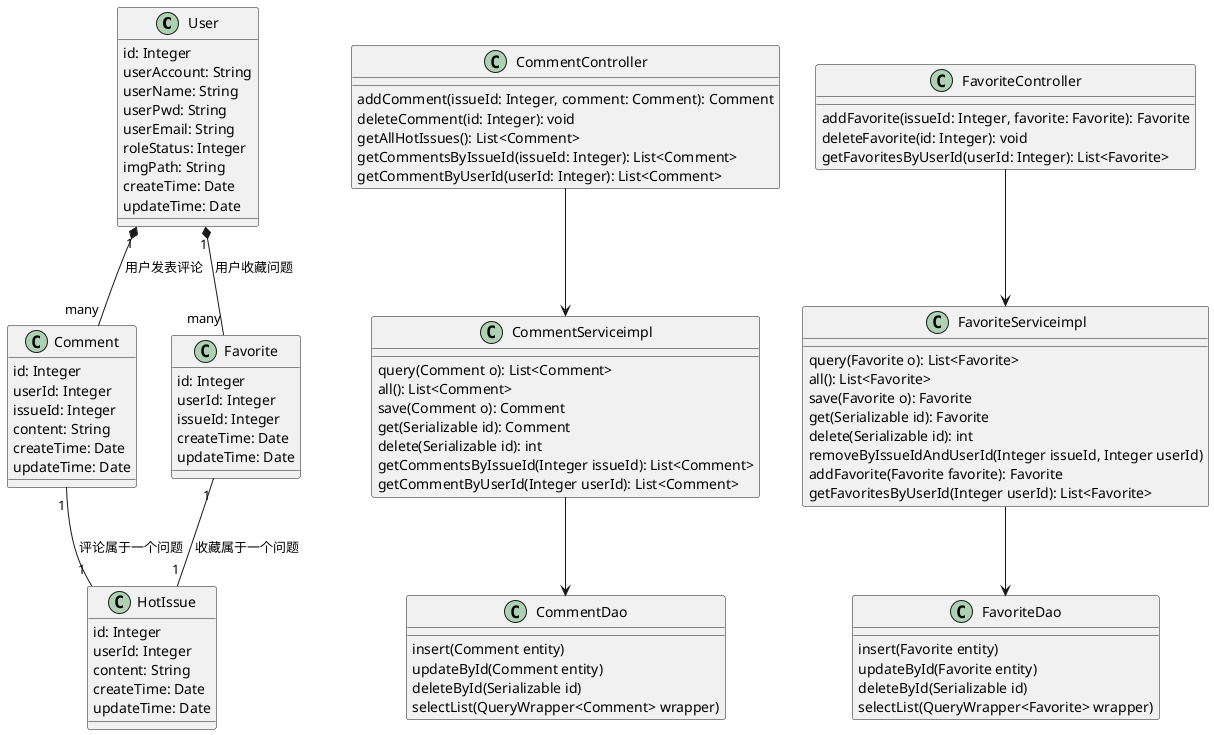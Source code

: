 @startuml
'<url id="cv781b0l3dc0g9ggi200" type="url" status="parsed" title="Class Diagram syntax and features" wc="35552">https://plantuml.com/class-diagram</url>
class User {
id: Integer
userAccount: String
userName: String
userPwd: String
userEmail: String
roleStatus: Integer
imgPath: String
createTime: Date
updateTime: Date
}
class HotIssue {
id: Integer
userId: Integer
content: String
createTime: Date
updateTime: Date
}
class Comment {
id: Integer
userId: Integer
issueId: Integer
content: String
createTime: Date
updateTime: Date
}
class Favorite {
id: Integer
userId: Integer
issueId: Integer
createTime: Date
updateTime: Date
}
class CommentServiceimpl {
query(Comment o): List<Comment>
all(): List<Comment>
save(Comment o): Comment
get(Serializable id): Comment
delete(Serializable id): int
getCommentsByIssueId(Integer issueId): List<Comment>
getCommentByUserId(Integer userId): List<Comment>
}
class FavoriteServiceimpl {
query(Favorite o): List<Favorite>
all(): List<Favorite>
save(Favorite o): Favorite
get(Serializable id): Favorite
delete(Serializable id): int
removeByIssueIdAndUserId(Integer issueId, Integer userId)
addFavorite(Favorite favorite): Favorite
getFavoritesByUserId(Integer userId): List<Favorite>
}
class CommentController {
addComment(issueId: Integer, comment: Comment): Comment
deleteComment(id: Integer): void
getAllHotIssues(): List<Comment>
getCommentsByIssueId(issueId: Integer): List<Comment>
getCommentByUserId(userId: Integer): List<Comment>
}
class FavoriteController {
addFavorite(issueId: Integer, favorite: Favorite): Favorite
deleteFavorite(id: Integer): void
getFavoritesByUserId(userId: Integer): List<Favorite>
}
class CommentDao {
insert(Comment entity)
updateById(Comment entity)
deleteById(Serializable id)
selectList(QueryWrapper<Comment> wrapper)
}
class FavoriteDao {
insert(Favorite entity)
updateById(Favorite entity)
deleteById(Serializable id)
selectList(QueryWrapper<Favorite> wrapper)
}
User "1" *-- "many" Comment : 用户发表评论
User "1" *-- "many" Favorite : 用户收藏问题
Comment "1" -- "1" HotIssue : 评论属于一个问题
Favorite "1" -- "1" HotIssue : 收藏属于一个问题
CommentServiceimpl --> CommentDao
FavoriteServiceimpl --> FavoriteDao
CommentController --> CommentServiceimpl
FavoriteController --> FavoriteServiceimpl
@enduml